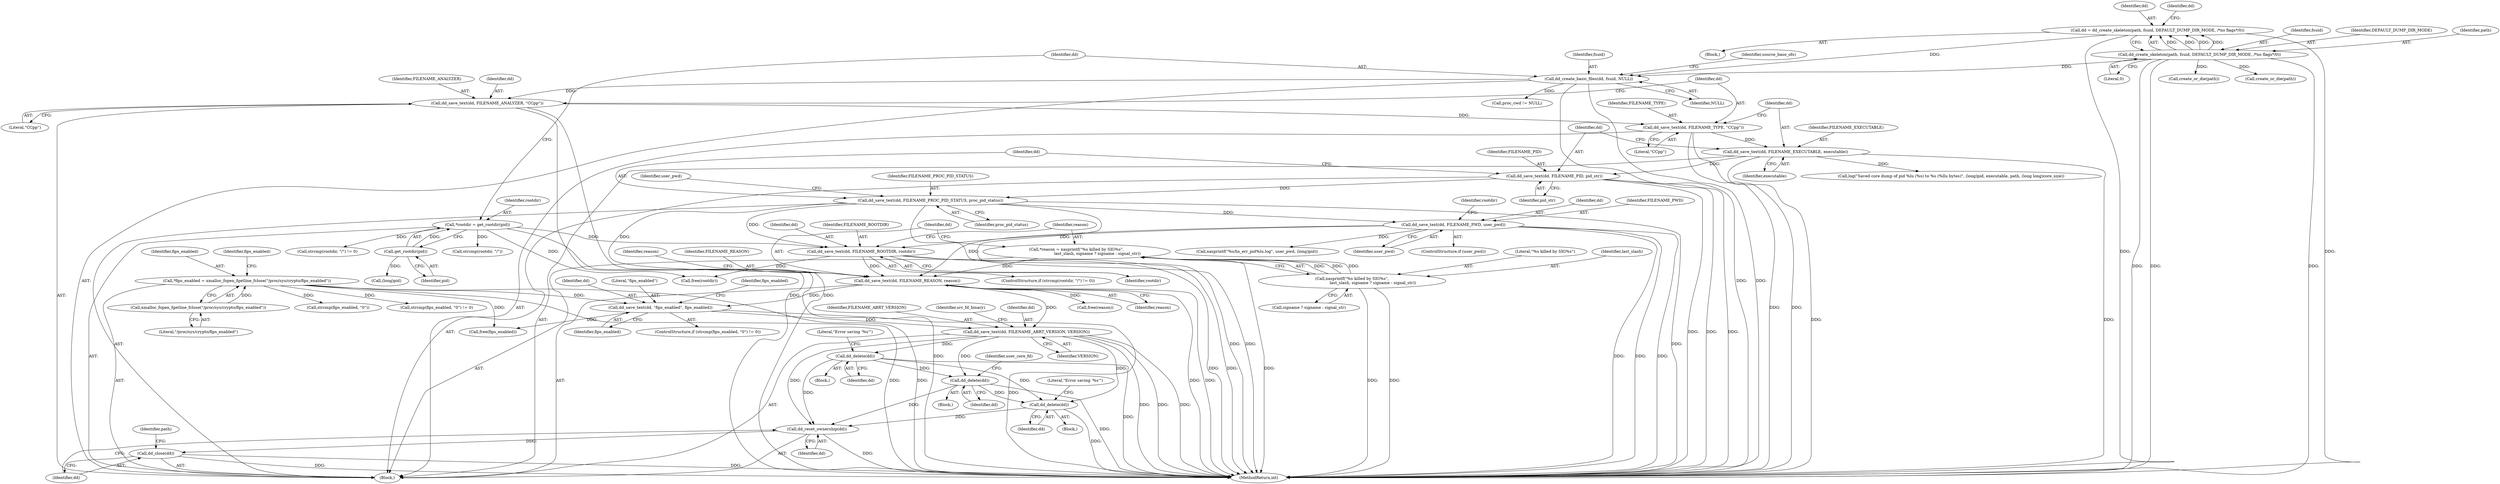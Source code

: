 digraph "0_abrt_8939398b82006ba1fec4ed491339fc075f43fc7c_1@API" {
"1001056" [label="(Call,dd_delete(dd))"];
"1000945" [label="(Call,dd_delete(dd))"];
"1000872" [label="(Call,dd_save_text(dd, FILENAME_ABRT_VERSION, VERSION))"];
"1000866" [label="(Call,dd_save_text(dd, \"fips_enabled\", fips_enabled))"];
"1000832" [label="(Call,dd_save_text(dd, FILENAME_REASON, reason))"];
"1000805" [label="(Call,dd_save_text(dd, FILENAME_PWD, user_pwd))"];
"1000799" [label="(Call,dd_save_text(dd, FILENAME_PROC_PID_STATUS, proc_pid_status))"];
"1000795" [label="(Call,dd_save_text(dd, FILENAME_PID, pid_str))"];
"1000791" [label="(Call,dd_save_text(dd, FILENAME_EXECUTABLE, executable))"];
"1000787" [label="(Call,dd_save_text(dd, FILENAME_TYPE, \"CCpp\"))"];
"1000783" [label="(Call,dd_save_text(dd, FILENAME_ANALYZER, \"CCpp\"))"];
"1000656" [label="(Call,dd_create_basic_files(dd, fsuid, NULL))"];
"1000641" [label="(Call,dd = dd_create_skeleton(path, fsuid, DEFAULT_DUMP_DIR_MODE, /*no flags*/0))"];
"1000643" [label="(Call,dd_create_skeleton(path, fsuid, DEFAULT_DUMP_DIR_MODE, /*no flags*/0))"];
"1000818" [label="(Call,dd_save_text(dd, FILENAME_ROOTDIR, rootdir))"];
"1000652" [label="(Call,*rootdir = get_rootdir(pid))"];
"1000654" [label="(Call,get_rootdir(pid))"];
"1000823" [label="(Call,*reason = xasprintf(\"%s killed by SIG%s\",\n                                 last_slash, signame ? signame : signal_str))"];
"1000825" [label="(Call,xasprintf(\"%s killed by SIG%s\",\n                                 last_slash, signame ? signame : signal_str))"];
"1000853" [label="(Call,*fips_enabled = xmalloc_fopen_fgetline_fclose(\"/proc/sys/crypto/fips_enabled\"))"];
"1000855" [label="(Call,xmalloc_fopen_fgetline_fclose(\"/proc/sys/crypto/fips_enabled\"))"];
"1000908" [label="(Call,dd_delete(dd))"];
"1001063" [label="(Call,dd_reset_ownership(dd))"];
"1001065" [label="(Call,dd_close(dd))"];
"1001135" [label="(Call,proc_cwd != NULL)"];
"1000884" [label="(Call,create_or_die(path))"];
"1000949" [label="(Identifier,user_core_fd)"];
"1000832" [label="(Call,dd_save_text(dd, FILENAME_REASON, reason))"];
"1000641" [label="(Call,dd = dd_create_skeleton(path, fsuid, DEFAULT_DUMP_DIR_MODE, /*no flags*/0))"];
"1000658" [label="(Identifier,fsuid)"];
"1000797" [label="(Identifier,FILENAME_PID)"];
"1001228" [label="(MethodReturn,int)"];
"1000807" [label="(Identifier,FILENAME_PWD)"];
"1000821" [label="(Identifier,rootdir)"];
"1000650" [label="(Block,)"];
"1000856" [label="(Literal,\"/proc/sys/crypto/fips_enabled\")"];
"1000150" [label="(Block,)"];
"1001132" [label="(Call,free(rootdir))"];
"1000795" [label="(Call,dd_save_text(dd, FILENAME_PID, pid_str))"];
"1000645" [label="(Identifier,fsuid)"];
"1001063" [label="(Call,dd_reset_ownership(dd))"];
"1000868" [label="(Literal,\"fips_enabled\")"];
"1000867" [label="(Identifier,dd)"];
"1001069" [label="(Identifier,path)"];
"1000805" [label="(Call,dd_save_text(dd, FILENAME_PWD, user_pwd))"];
"1000802" [label="(Identifier,proc_pid_status)"];
"1000862" [label="(Call,strcmp(fips_enabled, \"0\"))"];
"1000827" [label="(Identifier,last_slash)"];
"1000869" [label="(Identifier,fips_enabled)"];
"1001055" [label="(Block,)"];
"1000642" [label="(Identifier,dd)"];
"1000853" [label="(Call,*fips_enabled = xmalloc_fopen_fgetline_fclose(\"/proc/sys/crypto/fips_enabled\"))"];
"1000783" [label="(Call,dd_save_text(dd, FILENAME_ANALYZER, \"CCpp\"))"];
"1000656" [label="(Call,dd_create_basic_files(dd, fsuid, NULL))"];
"1000908" [label="(Call,dd_delete(dd))"];
"1000828" [label="(Call,signame ? signame : signal_str)"];
"1000825" [label="(Call,xasprintf(\"%s killed by SIG%s\",\n                                 last_slash, signame ? signame : signal_str))"];
"1001059" [label="(Literal,\"Error saving '%s'\")"];
"1000820" [label="(Identifier,FILENAME_ROOTDIR)"];
"1000874" [label="(Identifier,FILENAME_ABRT_VERSION)"];
"1000789" [label="(Identifier,FILENAME_TYPE)"];
"1000655" [label="(Identifier,pid)"];
"1000649" [label="(Identifier,dd)"];
"1001011" [label="(Call,xasprintf(\"%s/hs_err_pid%lu.log\", user_pwd, (long)pid))"];
"1000837" [label="(Identifier,reason)"];
"1001064" [label="(Identifier,dd)"];
"1000918" [label="(Call,create_or_die(path))"];
"1000875" [label="(Identifier,VERSION)"];
"1000814" [label="(Call,strcmp(rootdir, \"/\"))"];
"1001056" [label="(Call,dd_delete(dd))"];
"1000833" [label="(Identifier,dd)"];
"1000653" [label="(Identifier,rootdir)"];
"1000860" [label="(ControlStructure,if (strcmp(fips_enabled, \"0\") != 0))"];
"1000667" [label="(Call,(long)pid)"];
"1000652" [label="(Call,*rootdir = get_rootdir(pid))"];
"1000646" [label="(Identifier,DEFAULT_DUMP_DIR_MODE)"];
"1000659" [label="(Identifier,NULL)"];
"1000909" [label="(Identifier,dd)"];
"1000787" [label="(Call,dd_save_text(dd, FILENAME_TYPE, \"CCpp\"))"];
"1000813" [label="(Call,strcmp(rootdir, \"/\") != 0)"];
"1001065" [label="(Call,dd_close(dd))"];
"1000808" [label="(Identifier,user_pwd)"];
"1001094" [label="(Call,log(\"Saved core dump of pid %lu (%s) to %s (%llu bytes)\", (long)pid, executable, path, (long long)core_size))"];
"1000866" [label="(Call,dd_save_text(dd, \"fips_enabled\", fips_enabled))"];
"1000861" [label="(Call,strcmp(fips_enabled, \"0\") != 0)"];
"1000870" [label="(Call,free(fips_enabled))"];
"1000786" [label="(Literal,\"CCpp\")"];
"1001057" [label="(Identifier,dd)"];
"1000854" [label="(Identifier,fips_enabled)"];
"1000834" [label="(Identifier,FILENAME_REASON)"];
"1000803" [label="(ControlStructure,if (user_pwd))"];
"1000858" [label="(Identifier,fips_enabled)"];
"1000804" [label="(Identifier,user_pwd)"];
"1000800" [label="(Identifier,dd)"];
"1000791" [label="(Call,dd_save_text(dd, FILENAME_EXECUTABLE, executable))"];
"1000818" [label="(Call,dd_save_text(dd, FILENAME_ROOTDIR, rootdir))"];
"1000810" [label="(Identifier,rootdir)"];
"1000663" [label="(Identifier,source_base_ofs)"];
"1000793" [label="(Identifier,FILENAME_EXECUTABLE)"];
"1000654" [label="(Call,get_rootdir(pid))"];
"1000812" [label="(ControlStructure,if (strcmp(rootdir, \"/\") != 0))"];
"1000945" [label="(Call,dd_delete(dd))"];
"1000878" [label="(Identifier,src_fd_binary)"];
"1000911" [label="(Literal,\"Error saving '%s'\")"];
"1000657" [label="(Identifier,dd)"];
"1000798" [label="(Identifier,pid_str)"];
"1000790" [label="(Literal,\"CCpp\")"];
"1000873" [label="(Identifier,dd)"];
"1000784" [label="(Identifier,dd)"];
"1000647" [label="(Literal,0)"];
"1000796" [label="(Identifier,dd)"];
"1000644" [label="(Identifier,path)"];
"1000806" [label="(Identifier,dd)"];
"1000824" [label="(Identifier,reason)"];
"1000855" [label="(Call,xmalloc_fopen_fgetline_fclose(\"/proc/sys/crypto/fips_enabled\"))"];
"1000871" [label="(Identifier,fips_enabled)"];
"1000643" [label="(Call,dd_create_skeleton(path, fsuid, DEFAULT_DUMP_DIR_MODE, /*no flags*/0))"];
"1000835" [label="(Identifier,reason)"];
"1000836" [label="(Call,free(reason))"];
"1000794" [label="(Identifier,executable)"];
"1000792" [label="(Identifier,dd)"];
"1000785" [label="(Identifier,FILENAME_ANALYZER)"];
"1000946" [label="(Identifier,dd)"];
"1000907" [label="(Block,)"];
"1000826" [label="(Literal,\"%s killed by SIG%s\")"];
"1001066" [label="(Identifier,dd)"];
"1000788" [label="(Identifier,dd)"];
"1000799" [label="(Call,dd_save_text(dd, FILENAME_PROC_PID_STATUS, proc_pid_status))"];
"1000823" [label="(Call,*reason = xasprintf(\"%s killed by SIG%s\",\n                                 last_slash, signame ? signame : signal_str))"];
"1000942" [label="(Block,)"];
"1000801" [label="(Identifier,FILENAME_PROC_PID_STATUS)"];
"1000872" [label="(Call,dd_save_text(dd, FILENAME_ABRT_VERSION, VERSION))"];
"1000819" [label="(Identifier,dd)"];
"1001056" -> "1001055"  [label="AST: "];
"1001056" -> "1001057"  [label="CFG: "];
"1001057" -> "1001056"  [label="AST: "];
"1001059" -> "1001056"  [label="CFG: "];
"1001056" -> "1001228"  [label="DDG: "];
"1000945" -> "1001056"  [label="DDG: "];
"1000872" -> "1001056"  [label="DDG: "];
"1000908" -> "1001056"  [label="DDG: "];
"1001056" -> "1001063"  [label="DDG: "];
"1000945" -> "1000942"  [label="AST: "];
"1000945" -> "1000946"  [label="CFG: "];
"1000946" -> "1000945"  [label="AST: "];
"1000949" -> "1000945"  [label="CFG: "];
"1000945" -> "1001228"  [label="DDG: "];
"1000872" -> "1000945"  [label="DDG: "];
"1000908" -> "1000945"  [label="DDG: "];
"1000945" -> "1001063"  [label="DDG: "];
"1000872" -> "1000650"  [label="AST: "];
"1000872" -> "1000875"  [label="CFG: "];
"1000873" -> "1000872"  [label="AST: "];
"1000874" -> "1000872"  [label="AST: "];
"1000875" -> "1000872"  [label="AST: "];
"1000878" -> "1000872"  [label="CFG: "];
"1000872" -> "1001228"  [label="DDG: "];
"1000872" -> "1001228"  [label="DDG: "];
"1000872" -> "1001228"  [label="DDG: "];
"1000866" -> "1000872"  [label="DDG: "];
"1000832" -> "1000872"  [label="DDG: "];
"1000872" -> "1000908"  [label="DDG: "];
"1000872" -> "1001063"  [label="DDG: "];
"1000866" -> "1000860"  [label="AST: "];
"1000866" -> "1000869"  [label="CFG: "];
"1000867" -> "1000866"  [label="AST: "];
"1000868" -> "1000866"  [label="AST: "];
"1000869" -> "1000866"  [label="AST: "];
"1000871" -> "1000866"  [label="CFG: "];
"1000866" -> "1001228"  [label="DDG: "];
"1000832" -> "1000866"  [label="DDG: "];
"1000853" -> "1000866"  [label="DDG: "];
"1000866" -> "1000870"  [label="DDG: "];
"1000832" -> "1000650"  [label="AST: "];
"1000832" -> "1000835"  [label="CFG: "];
"1000833" -> "1000832"  [label="AST: "];
"1000834" -> "1000832"  [label="AST: "];
"1000835" -> "1000832"  [label="AST: "];
"1000837" -> "1000832"  [label="CFG: "];
"1000832" -> "1001228"  [label="DDG: "];
"1000832" -> "1001228"  [label="DDG: "];
"1000805" -> "1000832"  [label="DDG: "];
"1000799" -> "1000832"  [label="DDG: "];
"1000818" -> "1000832"  [label="DDG: "];
"1000823" -> "1000832"  [label="DDG: "];
"1000832" -> "1000836"  [label="DDG: "];
"1000805" -> "1000803"  [label="AST: "];
"1000805" -> "1000808"  [label="CFG: "];
"1000806" -> "1000805"  [label="AST: "];
"1000807" -> "1000805"  [label="AST: "];
"1000808" -> "1000805"  [label="AST: "];
"1000810" -> "1000805"  [label="CFG: "];
"1000805" -> "1001228"  [label="DDG: "];
"1000805" -> "1001228"  [label="DDG: "];
"1000805" -> "1001228"  [label="DDG: "];
"1000799" -> "1000805"  [label="DDG: "];
"1000805" -> "1000818"  [label="DDG: "];
"1000805" -> "1001011"  [label="DDG: "];
"1000799" -> "1000650"  [label="AST: "];
"1000799" -> "1000802"  [label="CFG: "];
"1000800" -> "1000799"  [label="AST: "];
"1000801" -> "1000799"  [label="AST: "];
"1000802" -> "1000799"  [label="AST: "];
"1000804" -> "1000799"  [label="CFG: "];
"1000799" -> "1001228"  [label="DDG: "];
"1000799" -> "1001228"  [label="DDG: "];
"1000799" -> "1001228"  [label="DDG: "];
"1000795" -> "1000799"  [label="DDG: "];
"1000799" -> "1000818"  [label="DDG: "];
"1000795" -> "1000650"  [label="AST: "];
"1000795" -> "1000798"  [label="CFG: "];
"1000796" -> "1000795"  [label="AST: "];
"1000797" -> "1000795"  [label="AST: "];
"1000798" -> "1000795"  [label="AST: "];
"1000800" -> "1000795"  [label="CFG: "];
"1000795" -> "1001228"  [label="DDG: "];
"1000795" -> "1001228"  [label="DDG: "];
"1000795" -> "1001228"  [label="DDG: "];
"1000791" -> "1000795"  [label="DDG: "];
"1000791" -> "1000650"  [label="AST: "];
"1000791" -> "1000794"  [label="CFG: "];
"1000792" -> "1000791"  [label="AST: "];
"1000793" -> "1000791"  [label="AST: "];
"1000794" -> "1000791"  [label="AST: "];
"1000796" -> "1000791"  [label="CFG: "];
"1000791" -> "1001228"  [label="DDG: "];
"1000791" -> "1001228"  [label="DDG: "];
"1000787" -> "1000791"  [label="DDG: "];
"1000791" -> "1001094"  [label="DDG: "];
"1000787" -> "1000650"  [label="AST: "];
"1000787" -> "1000790"  [label="CFG: "];
"1000788" -> "1000787"  [label="AST: "];
"1000789" -> "1000787"  [label="AST: "];
"1000790" -> "1000787"  [label="AST: "];
"1000792" -> "1000787"  [label="CFG: "];
"1000787" -> "1001228"  [label="DDG: "];
"1000787" -> "1001228"  [label="DDG: "];
"1000783" -> "1000787"  [label="DDG: "];
"1000783" -> "1000650"  [label="AST: "];
"1000783" -> "1000786"  [label="CFG: "];
"1000784" -> "1000783"  [label="AST: "];
"1000785" -> "1000783"  [label="AST: "];
"1000786" -> "1000783"  [label="AST: "];
"1000788" -> "1000783"  [label="CFG: "];
"1000783" -> "1001228"  [label="DDG: "];
"1000783" -> "1001228"  [label="DDG: "];
"1000656" -> "1000783"  [label="DDG: "];
"1000656" -> "1000650"  [label="AST: "];
"1000656" -> "1000659"  [label="CFG: "];
"1000657" -> "1000656"  [label="AST: "];
"1000658" -> "1000656"  [label="AST: "];
"1000659" -> "1000656"  [label="AST: "];
"1000663" -> "1000656"  [label="CFG: "];
"1000656" -> "1001228"  [label="DDG: "];
"1000656" -> "1001228"  [label="DDG: "];
"1000641" -> "1000656"  [label="DDG: "];
"1000643" -> "1000656"  [label="DDG: "];
"1000656" -> "1001135"  [label="DDG: "];
"1000641" -> "1000150"  [label="AST: "];
"1000641" -> "1000643"  [label="CFG: "];
"1000642" -> "1000641"  [label="AST: "];
"1000643" -> "1000641"  [label="AST: "];
"1000649" -> "1000641"  [label="CFG: "];
"1000641" -> "1001228"  [label="DDG: "];
"1000641" -> "1001228"  [label="DDG: "];
"1000643" -> "1000641"  [label="DDG: "];
"1000643" -> "1000641"  [label="DDG: "];
"1000643" -> "1000641"  [label="DDG: "];
"1000643" -> "1000641"  [label="DDG: "];
"1000643" -> "1000647"  [label="CFG: "];
"1000644" -> "1000643"  [label="AST: "];
"1000645" -> "1000643"  [label="AST: "];
"1000646" -> "1000643"  [label="AST: "];
"1000647" -> "1000643"  [label="AST: "];
"1000643" -> "1001228"  [label="DDG: "];
"1000643" -> "1001228"  [label="DDG: "];
"1000643" -> "1001228"  [label="DDG: "];
"1000643" -> "1000884"  [label="DDG: "];
"1000643" -> "1000918"  [label="DDG: "];
"1000818" -> "1000812"  [label="AST: "];
"1000818" -> "1000821"  [label="CFG: "];
"1000819" -> "1000818"  [label="AST: "];
"1000820" -> "1000818"  [label="AST: "];
"1000821" -> "1000818"  [label="AST: "];
"1000824" -> "1000818"  [label="CFG: "];
"1000818" -> "1001228"  [label="DDG: "];
"1000818" -> "1001228"  [label="DDG: "];
"1000652" -> "1000818"  [label="DDG: "];
"1000818" -> "1001132"  [label="DDG: "];
"1000652" -> "1000650"  [label="AST: "];
"1000652" -> "1000654"  [label="CFG: "];
"1000653" -> "1000652"  [label="AST: "];
"1000654" -> "1000652"  [label="AST: "];
"1000657" -> "1000652"  [label="CFG: "];
"1000652" -> "1001228"  [label="DDG: "];
"1000654" -> "1000652"  [label="DDG: "];
"1000652" -> "1000813"  [label="DDG: "];
"1000652" -> "1000814"  [label="DDG: "];
"1000652" -> "1001132"  [label="DDG: "];
"1000654" -> "1000655"  [label="CFG: "];
"1000655" -> "1000654"  [label="AST: "];
"1000654" -> "1000667"  [label="DDG: "];
"1000823" -> "1000650"  [label="AST: "];
"1000823" -> "1000825"  [label="CFG: "];
"1000824" -> "1000823"  [label="AST: "];
"1000825" -> "1000823"  [label="AST: "];
"1000833" -> "1000823"  [label="CFG: "];
"1000823" -> "1001228"  [label="DDG: "];
"1000825" -> "1000823"  [label="DDG: "];
"1000825" -> "1000823"  [label="DDG: "];
"1000825" -> "1000823"  [label="DDG: "];
"1000825" -> "1000828"  [label="CFG: "];
"1000826" -> "1000825"  [label="AST: "];
"1000827" -> "1000825"  [label="AST: "];
"1000828" -> "1000825"  [label="AST: "];
"1000825" -> "1001228"  [label="DDG: "];
"1000825" -> "1001228"  [label="DDG: "];
"1000853" -> "1000650"  [label="AST: "];
"1000853" -> "1000855"  [label="CFG: "];
"1000854" -> "1000853"  [label="AST: "];
"1000855" -> "1000853"  [label="AST: "];
"1000858" -> "1000853"  [label="CFG: "];
"1000853" -> "1001228"  [label="DDG: "];
"1000853" -> "1001228"  [label="DDG: "];
"1000855" -> "1000853"  [label="DDG: "];
"1000853" -> "1000861"  [label="DDG: "];
"1000853" -> "1000862"  [label="DDG: "];
"1000853" -> "1000870"  [label="DDG: "];
"1000855" -> "1000856"  [label="CFG: "];
"1000856" -> "1000855"  [label="AST: "];
"1000908" -> "1000907"  [label="AST: "];
"1000908" -> "1000909"  [label="CFG: "];
"1000909" -> "1000908"  [label="AST: "];
"1000911" -> "1000908"  [label="CFG: "];
"1000908" -> "1001228"  [label="DDG: "];
"1000908" -> "1001063"  [label="DDG: "];
"1001063" -> "1000650"  [label="AST: "];
"1001063" -> "1001064"  [label="CFG: "];
"1001064" -> "1001063"  [label="AST: "];
"1001066" -> "1001063"  [label="CFG: "];
"1001063" -> "1001228"  [label="DDG: "];
"1001063" -> "1001065"  [label="DDG: "];
"1001065" -> "1000650"  [label="AST: "];
"1001065" -> "1001066"  [label="CFG: "];
"1001066" -> "1001065"  [label="AST: "];
"1001069" -> "1001065"  [label="CFG: "];
"1001065" -> "1001228"  [label="DDG: "];
"1001065" -> "1001228"  [label="DDG: "];
}

